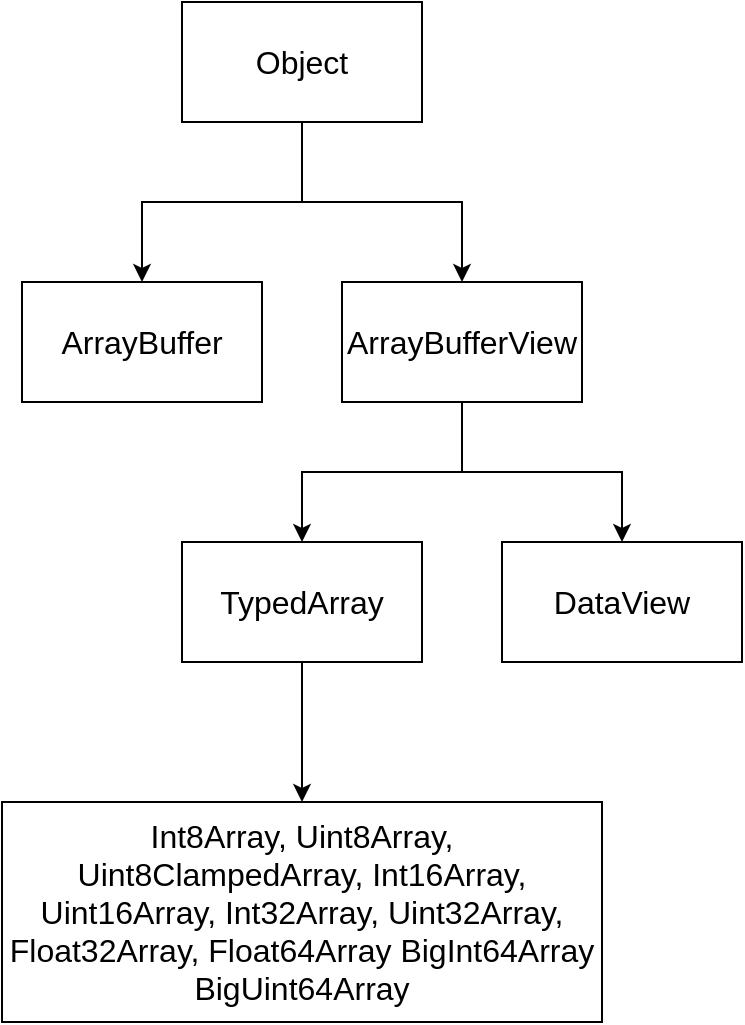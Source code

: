 <mxfile version="20.2.6" type="device"><diagram id="kLfwqyKPgT0-mP5hg7EH" name="第 1 页"><mxGraphModel dx="786" dy="1047" grid="1" gridSize="10" guides="1" tooltips="1" connect="1" arrows="1" fold="1" page="1" pageScale="1" pageWidth="827" pageHeight="1169" math="0" shadow="0"><root><mxCell id="0"/><mxCell id="1" parent="0"/><mxCell id="3wCtozWE1MdFfoHgL8sH-3" value="" style="edgeStyle=orthogonalEdgeStyle;rounded=0;orthogonalLoop=1;jettySize=auto;html=1;fontSize=16;" edge="1" parent="1" source="3wCtozWE1MdFfoHgL8sH-1" target="3wCtozWE1MdFfoHgL8sH-2"><mxGeometry relative="1" as="geometry"/></mxCell><mxCell id="3wCtozWE1MdFfoHgL8sH-5" value="" style="edgeStyle=orthogonalEdgeStyle;rounded=0;orthogonalLoop=1;jettySize=auto;html=1;fontSize=16;" edge="1" parent="1" source="3wCtozWE1MdFfoHgL8sH-1" target="3wCtozWE1MdFfoHgL8sH-4"><mxGeometry relative="1" as="geometry"/></mxCell><mxCell id="3wCtozWE1MdFfoHgL8sH-1" value="Object" style="rounded=0;whiteSpace=wrap;html=1;fontSize=16;" vertex="1" parent="1"><mxGeometry x="340" y="160" width="120" height="60" as="geometry"/></mxCell><mxCell id="3wCtozWE1MdFfoHgL8sH-2" value="ArrayBuffer" style="rounded=0;whiteSpace=wrap;html=1;fontSize=16;" vertex="1" parent="1"><mxGeometry x="260" y="300" width="120" height="60" as="geometry"/></mxCell><mxCell id="3wCtozWE1MdFfoHgL8sH-7" value="" style="edgeStyle=orthogonalEdgeStyle;rounded=0;orthogonalLoop=1;jettySize=auto;html=1;fontSize=16;" edge="1" parent="1" source="3wCtozWE1MdFfoHgL8sH-4" target="3wCtozWE1MdFfoHgL8sH-6"><mxGeometry relative="1" as="geometry"/></mxCell><mxCell id="3wCtozWE1MdFfoHgL8sH-9" value="" style="edgeStyle=orthogonalEdgeStyle;rounded=0;orthogonalLoop=1;jettySize=auto;html=1;fontSize=16;" edge="1" parent="1" source="3wCtozWE1MdFfoHgL8sH-4" target="3wCtozWE1MdFfoHgL8sH-8"><mxGeometry relative="1" as="geometry"/></mxCell><mxCell id="3wCtozWE1MdFfoHgL8sH-4" value="ArrayBufferView" style="rounded=0;whiteSpace=wrap;html=1;fontSize=16;" vertex="1" parent="1"><mxGeometry x="420" y="300" width="120" height="60" as="geometry"/></mxCell><mxCell id="3wCtozWE1MdFfoHgL8sH-13" value="" style="edgeStyle=orthogonalEdgeStyle;rounded=0;orthogonalLoop=1;jettySize=auto;html=1;fontSize=16;" edge="1" parent="1" source="3wCtozWE1MdFfoHgL8sH-6" target="3wCtozWE1MdFfoHgL8sH-12"><mxGeometry relative="1" as="geometry"/></mxCell><mxCell id="3wCtozWE1MdFfoHgL8sH-6" value="TypedArray" style="rounded=0;whiteSpace=wrap;html=1;fontSize=16;" vertex="1" parent="1"><mxGeometry x="340" y="430" width="120" height="60" as="geometry"/></mxCell><mxCell id="3wCtozWE1MdFfoHgL8sH-8" value="DataView" style="rounded=0;whiteSpace=wrap;html=1;fontSize=16;" vertex="1" parent="1"><mxGeometry x="500" y="430" width="120" height="60" as="geometry"/></mxCell><mxCell id="3wCtozWE1MdFfoHgL8sH-12" value="Int8Array, Uint8Array, Uint8ClampedArray, Int16Array, Uint16Array, Int32Array, Uint32Array, Float32Array, Float64Array BigInt64Array BigUint64Array" style="rounded=0;whiteSpace=wrap;html=1;fontSize=16;" vertex="1" parent="1"><mxGeometry x="250" y="560" width="300" height="110" as="geometry"/></mxCell></root></mxGraphModel></diagram></mxfile>